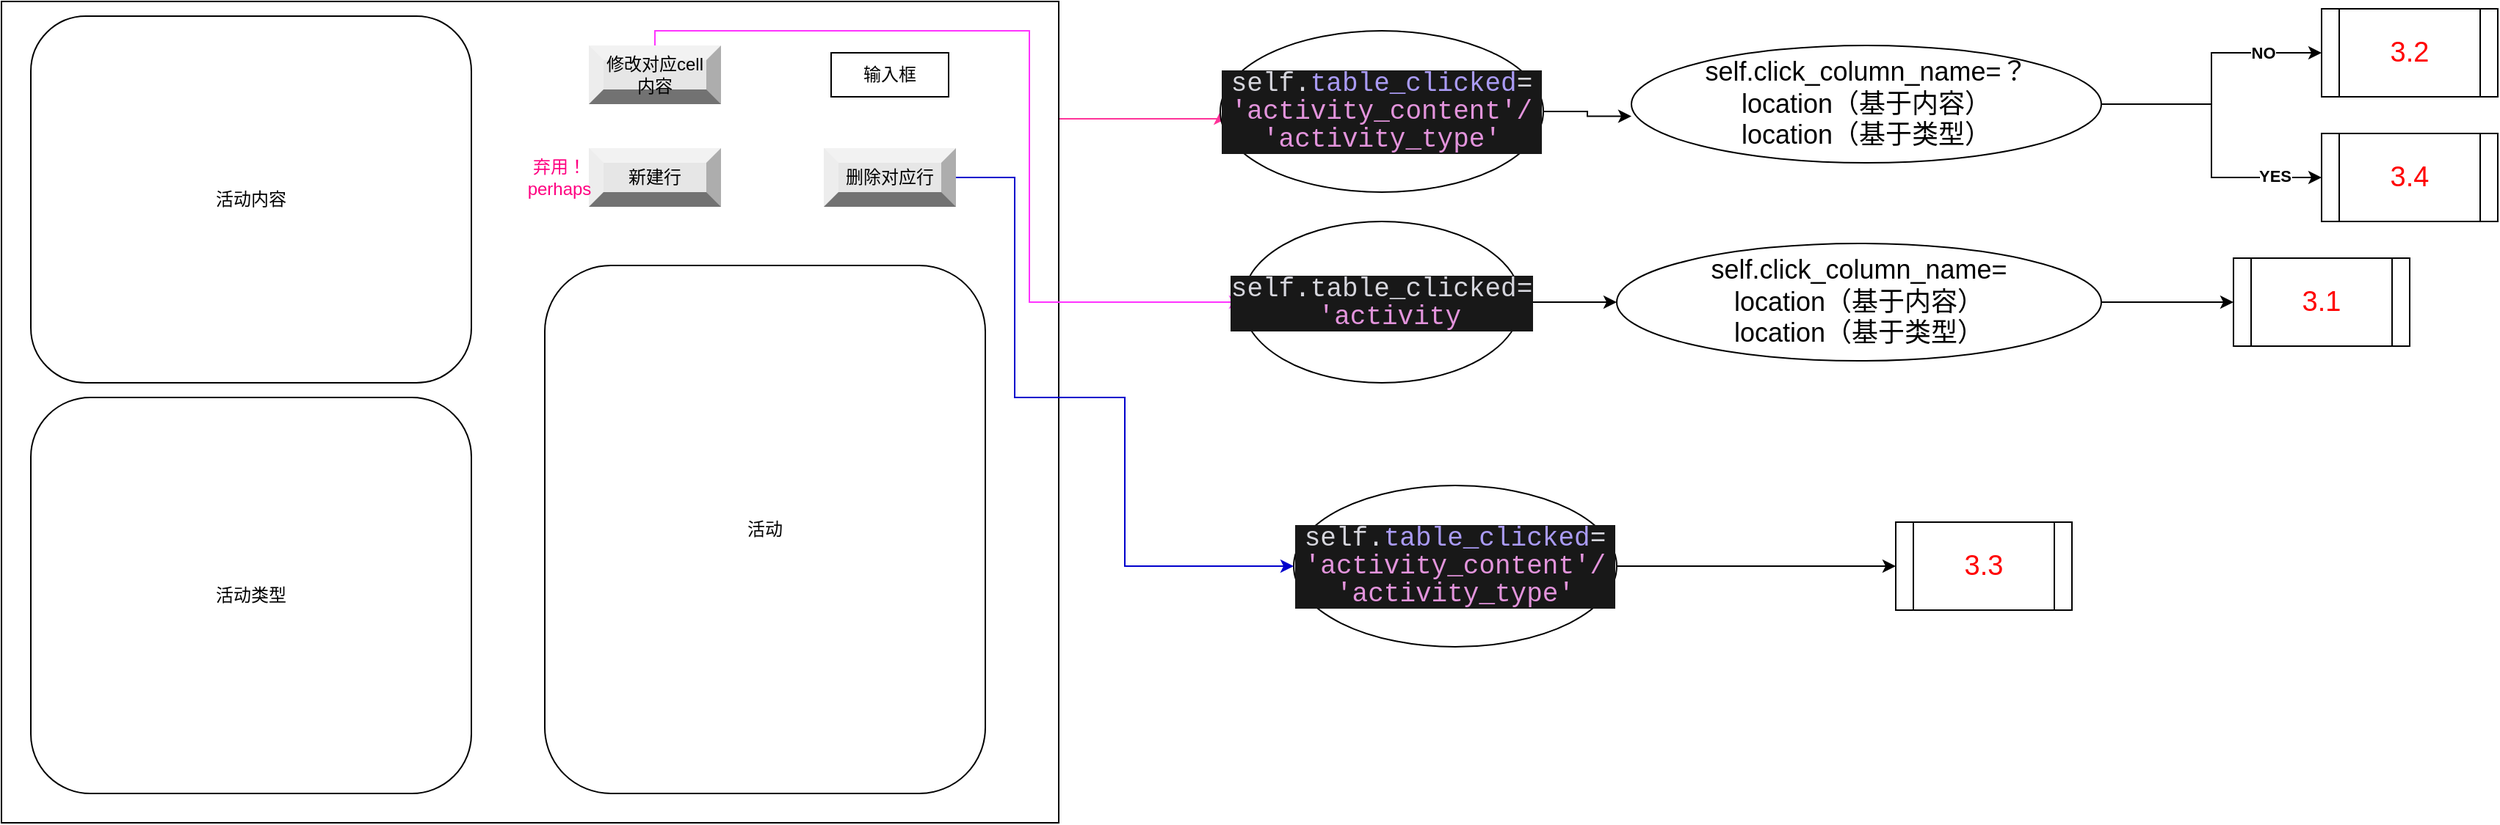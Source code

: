 <mxfile version="21.6.5" type="device">
  <diagram name="第 1 页" id="P1C0n3h9hCA3SzZjqbPb">
    <mxGraphModel dx="1034" dy="614" grid="1" gridSize="10" guides="1" tooltips="1" connect="1" arrows="1" fold="1" page="1" pageScale="1" pageWidth="3300" pageHeight="4681" math="0" shadow="0">
      <root>
        <mxCell id="0" />
        <mxCell id="1" parent="0" />
        <mxCell id="6LHwLXReSlwmLyUbBP0p-2" style="edgeStyle=orthogonalEdgeStyle;rounded=0;orthogonalLoop=1;jettySize=auto;html=1;entryX=0;entryY=0.5;entryDx=0;entryDy=0;strokeColor=#FF3399;" parent="1" source="c6XTX4q3lhD4SG148AAr-5" target="6LHwLXReSlwmLyUbBP0p-1" edge="1">
          <mxGeometry relative="1" as="geometry">
            <Array as="points">
              <mxPoint x="445" y="20" />
              <mxPoint x="700" y="20" />
              <mxPoint x="700" y="80" />
              <mxPoint x="830" y="80" />
            </Array>
          </mxGeometry>
        </mxCell>
        <mxCell id="c6XTX4q3lhD4SG148AAr-1" value="" style="rounded=0;whiteSpace=wrap;html=1;" parent="1" vertex="1">
          <mxGeometry width="720" height="560" as="geometry" />
        </mxCell>
        <mxCell id="6LHwLXReSlwmLyUbBP0p-4" style="edgeStyle=orthogonalEdgeStyle;rounded=0;orthogonalLoop=1;jettySize=auto;html=1;entryX=0;entryY=0.5;entryDx=0;entryDy=0;strokeColor=#FF33FF;" parent="1" source="c6XTX4q3lhD4SG148AAr-5" target="6LHwLXReSlwmLyUbBP0p-3" edge="1">
          <mxGeometry relative="1" as="geometry">
            <Array as="points">
              <mxPoint x="445" y="20" />
              <mxPoint x="700" y="20" />
              <mxPoint x="700" y="205" />
            </Array>
          </mxGeometry>
        </mxCell>
        <mxCell id="c6XTX4q3lhD4SG148AAr-5" value="修改对应cell&lt;br&gt;内容" style="labelPosition=center;verticalLabelPosition=middle;align=center;html=1;shape=mxgraph.basic.shaded_button;dx=10;fillColor=#E6E6E6;strokeColor=none;whiteSpace=wrap;" parent="1" vertex="1">
          <mxGeometry x="400" y="30" width="90" height="40" as="geometry" />
        </mxCell>
        <mxCell id="6LHwLXReSlwmLyUbBP0p-15" style="edgeStyle=orthogonalEdgeStyle;rounded=0;orthogonalLoop=1;jettySize=auto;html=1;entryX=0;entryY=0.5;entryDx=0;entryDy=0;strokeColor=#0000CC;" parent="1" source="c6XTX4q3lhD4SG148AAr-6" target="6LHwLXReSlwmLyUbBP0p-16" edge="1">
          <mxGeometry relative="1" as="geometry">
            <mxPoint x="880" y="390" as="targetPoint" />
            <Array as="points">
              <mxPoint x="690" y="120" />
              <mxPoint x="690" y="270" />
              <mxPoint x="765" y="270" />
              <mxPoint x="765" y="385" />
            </Array>
          </mxGeometry>
        </mxCell>
        <mxCell id="c6XTX4q3lhD4SG148AAr-6" value="删除对应行" style="labelPosition=center;verticalLabelPosition=middle;align=center;html=1;shape=mxgraph.basic.shaded_button;dx=10;fillColor=#E6E6E6;strokeColor=none;whiteSpace=wrap;" parent="1" vertex="1">
          <mxGeometry x="560" y="100" width="90" height="40" as="geometry" />
        </mxCell>
        <mxCell id="c6XTX4q3lhD4SG148AAr-7" value="新建行" style="labelPosition=center;verticalLabelPosition=middle;align=center;html=1;shape=mxgraph.basic.shaded_button;dx=10;fillColor=#E6E6E6;strokeColor=none;whiteSpace=wrap;" parent="1" vertex="1">
          <mxGeometry x="400" y="100" width="90" height="40" as="geometry" />
        </mxCell>
        <mxCell id="c6XTX4q3lhD4SG148AAr-11" value="输入框" style="rounded=0;whiteSpace=wrap;html=1;" parent="1" vertex="1">
          <mxGeometry x="565" y="35" width="80" height="30" as="geometry" />
        </mxCell>
        <mxCell id="xKWnP8ABoIiveYtt428h-1" value="活动内容" style="rounded=1;whiteSpace=wrap;html=1;" parent="1" vertex="1">
          <mxGeometry x="20" y="10" width="300" height="250" as="geometry" />
        </mxCell>
        <mxCell id="xKWnP8ABoIiveYtt428h-2" value="活动类型" style="rounded=1;whiteSpace=wrap;html=1;" parent="1" vertex="1">
          <mxGeometry x="20" y="270" width="300" height="270" as="geometry" />
        </mxCell>
        <mxCell id="xKWnP8ABoIiveYtt428h-3" value="活动" style="rounded=1;whiteSpace=wrap;html=1;" parent="1" vertex="1">
          <mxGeometry x="370" y="180" width="300" height="360" as="geometry" />
        </mxCell>
        <mxCell id="6LHwLXReSlwmLyUbBP0p-10" style="edgeStyle=orthogonalEdgeStyle;rounded=0;orthogonalLoop=1;jettySize=auto;html=1;entryX=0;entryY=0.603;entryDx=0;entryDy=0;entryPerimeter=0;" parent="1" source="6LHwLXReSlwmLyUbBP0p-1" target="6LHwLXReSlwmLyUbBP0p-9" edge="1">
          <mxGeometry relative="1" as="geometry" />
        </mxCell>
        <mxCell id="6LHwLXReSlwmLyUbBP0p-1" value="&lt;div style=&quot;color: rgb(214, 214, 221); background-color: rgb(24, 24, 24); font-family: Consolas, &amp;quot;Courier New&amp;quot;, monospace; line-height: 19px; font-size: 18px;&quot;&gt;&lt;font style=&quot;font-size: 18px;&quot;&gt;self.&lt;span style=&quot;color: rgb(170, 155, 245);&quot;&gt;table_clicked&lt;/span&gt;= &lt;span style=&quot;color: rgb(227, 148, 220);&quot;&gt;&#39;activity_content&#39;/&lt;/span&gt;&lt;/font&gt;&lt;/div&gt;&lt;div style=&quot;color: rgb(214, 214, 221); background-color: rgb(24, 24, 24); font-family: Consolas, &amp;quot;Courier New&amp;quot;, monospace; line-height: 19px; font-size: 18px;&quot;&gt;&lt;span style=&quot;color: rgb(227, 148, 220);&quot;&gt;&lt;font style=&quot;font-size: 18px;&quot;&gt;&#39;activity_type&#39;&lt;/font&gt;&lt;/span&gt;&lt;/div&gt;" style="ellipse;whiteSpace=wrap;html=1;" parent="1" vertex="1">
          <mxGeometry x="830" y="20" width="220" height="110" as="geometry" />
        </mxCell>
        <mxCell id="6LHwLXReSlwmLyUbBP0p-6" style="edgeStyle=orthogonalEdgeStyle;rounded=0;orthogonalLoop=1;jettySize=auto;html=1;exitX=1;exitY=0.5;exitDx=0;exitDy=0;" parent="1" source="6LHwLXReSlwmLyUbBP0p-3" target="6LHwLXReSlwmLyUbBP0p-5" edge="1">
          <mxGeometry relative="1" as="geometry" />
        </mxCell>
        <mxCell id="6LHwLXReSlwmLyUbBP0p-3" value="&lt;div style=&quot;border-color: var(--border-color); color: rgb(214, 214, 221); background-color: rgb(24, 24, 24); font-family: Consolas, &amp;quot;Courier New&amp;quot;, monospace; line-height: 19px; font-size: 18px;&quot;&gt;&lt;font style=&quot;font-size: 18px;&quot;&gt;self.table_clicked=&lt;/font&gt;&lt;/div&gt;&lt;div style=&quot;border-color: var(--border-color); color: rgb(214, 214, 221); background-color: rgb(24, 24, 24); font-family: Consolas, &amp;quot;Courier New&amp;quot;, monospace; line-height: 19px; font-size: 18px;&quot;&gt;&lt;font style=&quot;font-size: 18px;&quot;&gt;&amp;nbsp;&lt;span style=&quot;border-color: var(--border-color); color: rgb(227, 148, 220);&quot;&gt;&#39;activity&lt;/span&gt;&lt;/font&gt;&lt;/div&gt;" style="ellipse;whiteSpace=wrap;html=1;" parent="1" vertex="1">
          <mxGeometry x="845" y="150" width="190" height="110" as="geometry" />
        </mxCell>
        <mxCell id="6LHwLXReSlwmLyUbBP0p-8" style="edgeStyle=orthogonalEdgeStyle;rounded=0;orthogonalLoop=1;jettySize=auto;html=1;exitX=1;exitY=0.5;exitDx=0;exitDy=0;entryX=0;entryY=0.5;entryDx=0;entryDy=0;" parent="1" source="6LHwLXReSlwmLyUbBP0p-5" target="6LHwLXReSlwmLyUbBP0p-7" edge="1">
          <mxGeometry relative="1" as="geometry" />
        </mxCell>
        <mxCell id="6LHwLXReSlwmLyUbBP0p-5" value="&lt;font style=&quot;font-size: 18px;&quot;&gt;self.click_column_name=&lt;br&gt;location（基于内容）&lt;br&gt;location（基于类型）&lt;/font&gt;" style="ellipse;whiteSpace=wrap;html=1;" parent="1" vertex="1">
          <mxGeometry x="1100" y="165" width="330" height="80" as="geometry" />
        </mxCell>
        <mxCell id="6LHwLXReSlwmLyUbBP0p-7" value="&lt;font color=&quot;#ff0000&quot; style=&quot;font-size: 19px;&quot;&gt;3.1&lt;/font&gt;" style="shape=process;whiteSpace=wrap;html=1;backgroundOutline=1;" parent="1" vertex="1">
          <mxGeometry x="1520" y="175" width="120" height="60" as="geometry" />
        </mxCell>
        <mxCell id="6LHwLXReSlwmLyUbBP0p-13" style="edgeStyle=orthogonalEdgeStyle;rounded=0;orthogonalLoop=1;jettySize=auto;html=1;entryX=0;entryY=0.5;entryDx=0;entryDy=0;" parent="1" source="6LHwLXReSlwmLyUbBP0p-9" target="6LHwLXReSlwmLyUbBP0p-12" edge="1">
          <mxGeometry relative="1" as="geometry" />
        </mxCell>
        <mxCell id="6LHwLXReSlwmLyUbBP0p-19" value="NO" style="edgeLabel;html=1;align=center;verticalAlign=middle;resizable=0;points=[];fontStyle=1" parent="6LHwLXReSlwmLyUbBP0p-13" vertex="1" connectable="0">
          <mxGeometry x="0.261" y="2" relative="1" as="geometry">
            <mxPoint x="28" y="2" as="offset" />
          </mxGeometry>
        </mxCell>
        <mxCell id="6LHwLXReSlwmLyUbBP0p-21" style="edgeStyle=orthogonalEdgeStyle;rounded=0;orthogonalLoop=1;jettySize=auto;html=1;entryX=0;entryY=0.5;entryDx=0;entryDy=0;" parent="1" source="6LHwLXReSlwmLyUbBP0p-9" target="6LHwLXReSlwmLyUbBP0p-20" edge="1">
          <mxGeometry relative="1" as="geometry" />
        </mxCell>
        <mxCell id="6LHwLXReSlwmLyUbBP0p-22" value="YES" style="edgeLabel;html=1;align=center;verticalAlign=middle;resizable=0;points=[];fontStyle=1" parent="6LHwLXReSlwmLyUbBP0p-21" vertex="1" connectable="0">
          <mxGeometry x="0.676" y="1" relative="1" as="geometry">
            <mxPoint as="offset" />
          </mxGeometry>
        </mxCell>
        <mxCell id="6LHwLXReSlwmLyUbBP0p-9" value="&lt;font style=&quot;font-size: 18px;&quot;&gt;self.click_column_name=？&lt;br&gt;location（基于内容）&lt;br&gt;location（基于类型）&lt;/font&gt;" style="ellipse;whiteSpace=wrap;html=1;" parent="1" vertex="1">
          <mxGeometry x="1110" y="30" width="320" height="80" as="geometry" />
        </mxCell>
        <mxCell id="6LHwLXReSlwmLyUbBP0p-12" value="&lt;font color=&quot;#ff0000&quot; style=&quot;font-size: 19px;&quot;&gt;3.2&lt;/font&gt;" style="shape=process;whiteSpace=wrap;html=1;backgroundOutline=1;" parent="1" vertex="1">
          <mxGeometry x="1580" y="5" width="120" height="60" as="geometry" />
        </mxCell>
        <mxCell id="6LHwLXReSlwmLyUbBP0p-18" style="edgeStyle=orthogonalEdgeStyle;rounded=0;orthogonalLoop=1;jettySize=auto;html=1;entryX=0;entryY=0.5;entryDx=0;entryDy=0;" parent="1" source="6LHwLXReSlwmLyUbBP0p-16" target="6LHwLXReSlwmLyUbBP0p-17" edge="1">
          <mxGeometry relative="1" as="geometry" />
        </mxCell>
        <mxCell id="6LHwLXReSlwmLyUbBP0p-16" value="&lt;div style=&quot;color: rgb(214, 214, 221); background-color: rgb(24, 24, 24); font-family: Consolas, &amp;quot;Courier New&amp;quot;, monospace; line-height: 19px; font-size: 18px;&quot;&gt;&lt;font style=&quot;font-size: 18px;&quot;&gt;self.&lt;span style=&quot;color: rgb(170, 155, 245);&quot;&gt;table_clicked&lt;/span&gt;= &lt;span style=&quot;color: rgb(227, 148, 220);&quot;&gt;&#39;activity_content&#39;/&lt;/span&gt;&lt;/font&gt;&lt;/div&gt;&lt;div style=&quot;color: rgb(214, 214, 221); background-color: rgb(24, 24, 24); font-family: Consolas, &amp;quot;Courier New&amp;quot;, monospace; line-height: 19px; font-size: 18px;&quot;&gt;&lt;span style=&quot;color: rgb(227, 148, 220);&quot;&gt;&lt;font style=&quot;font-size: 18px;&quot;&gt;&#39;activity_type&#39;&lt;/font&gt;&lt;/span&gt;&lt;/div&gt;" style="ellipse;whiteSpace=wrap;html=1;" parent="1" vertex="1">
          <mxGeometry x="880" y="330" width="220" height="110" as="geometry" />
        </mxCell>
        <mxCell id="6LHwLXReSlwmLyUbBP0p-17" value="&lt;font color=&quot;#ff0000&quot; style=&quot;font-size: 19px;&quot;&gt;3.3&lt;/font&gt;" style="shape=process;whiteSpace=wrap;html=1;backgroundOutline=1;" parent="1" vertex="1">
          <mxGeometry x="1290" y="355" width="120" height="60" as="geometry" />
        </mxCell>
        <mxCell id="6LHwLXReSlwmLyUbBP0p-20" value="&lt;font color=&quot;#ff0000&quot; style=&quot;font-size: 19px;&quot;&gt;3.4&lt;/font&gt;" style="shape=process;whiteSpace=wrap;html=1;backgroundOutline=1;" parent="1" vertex="1">
          <mxGeometry x="1580" y="90" width="120" height="60" as="geometry" />
        </mxCell>
        <mxCell id="s8BIH7yJyc8DXGC9uBdi-1" value="&lt;font color=&quot;#ff0080&quot;&gt;弃用！perhaps&lt;/font&gt;" style="text;html=1;strokeColor=none;fillColor=none;align=center;verticalAlign=middle;whiteSpace=wrap;rounded=0;" vertex="1" parent="1">
          <mxGeometry x="350" y="105" width="60" height="30" as="geometry" />
        </mxCell>
      </root>
    </mxGraphModel>
  </diagram>
</mxfile>
